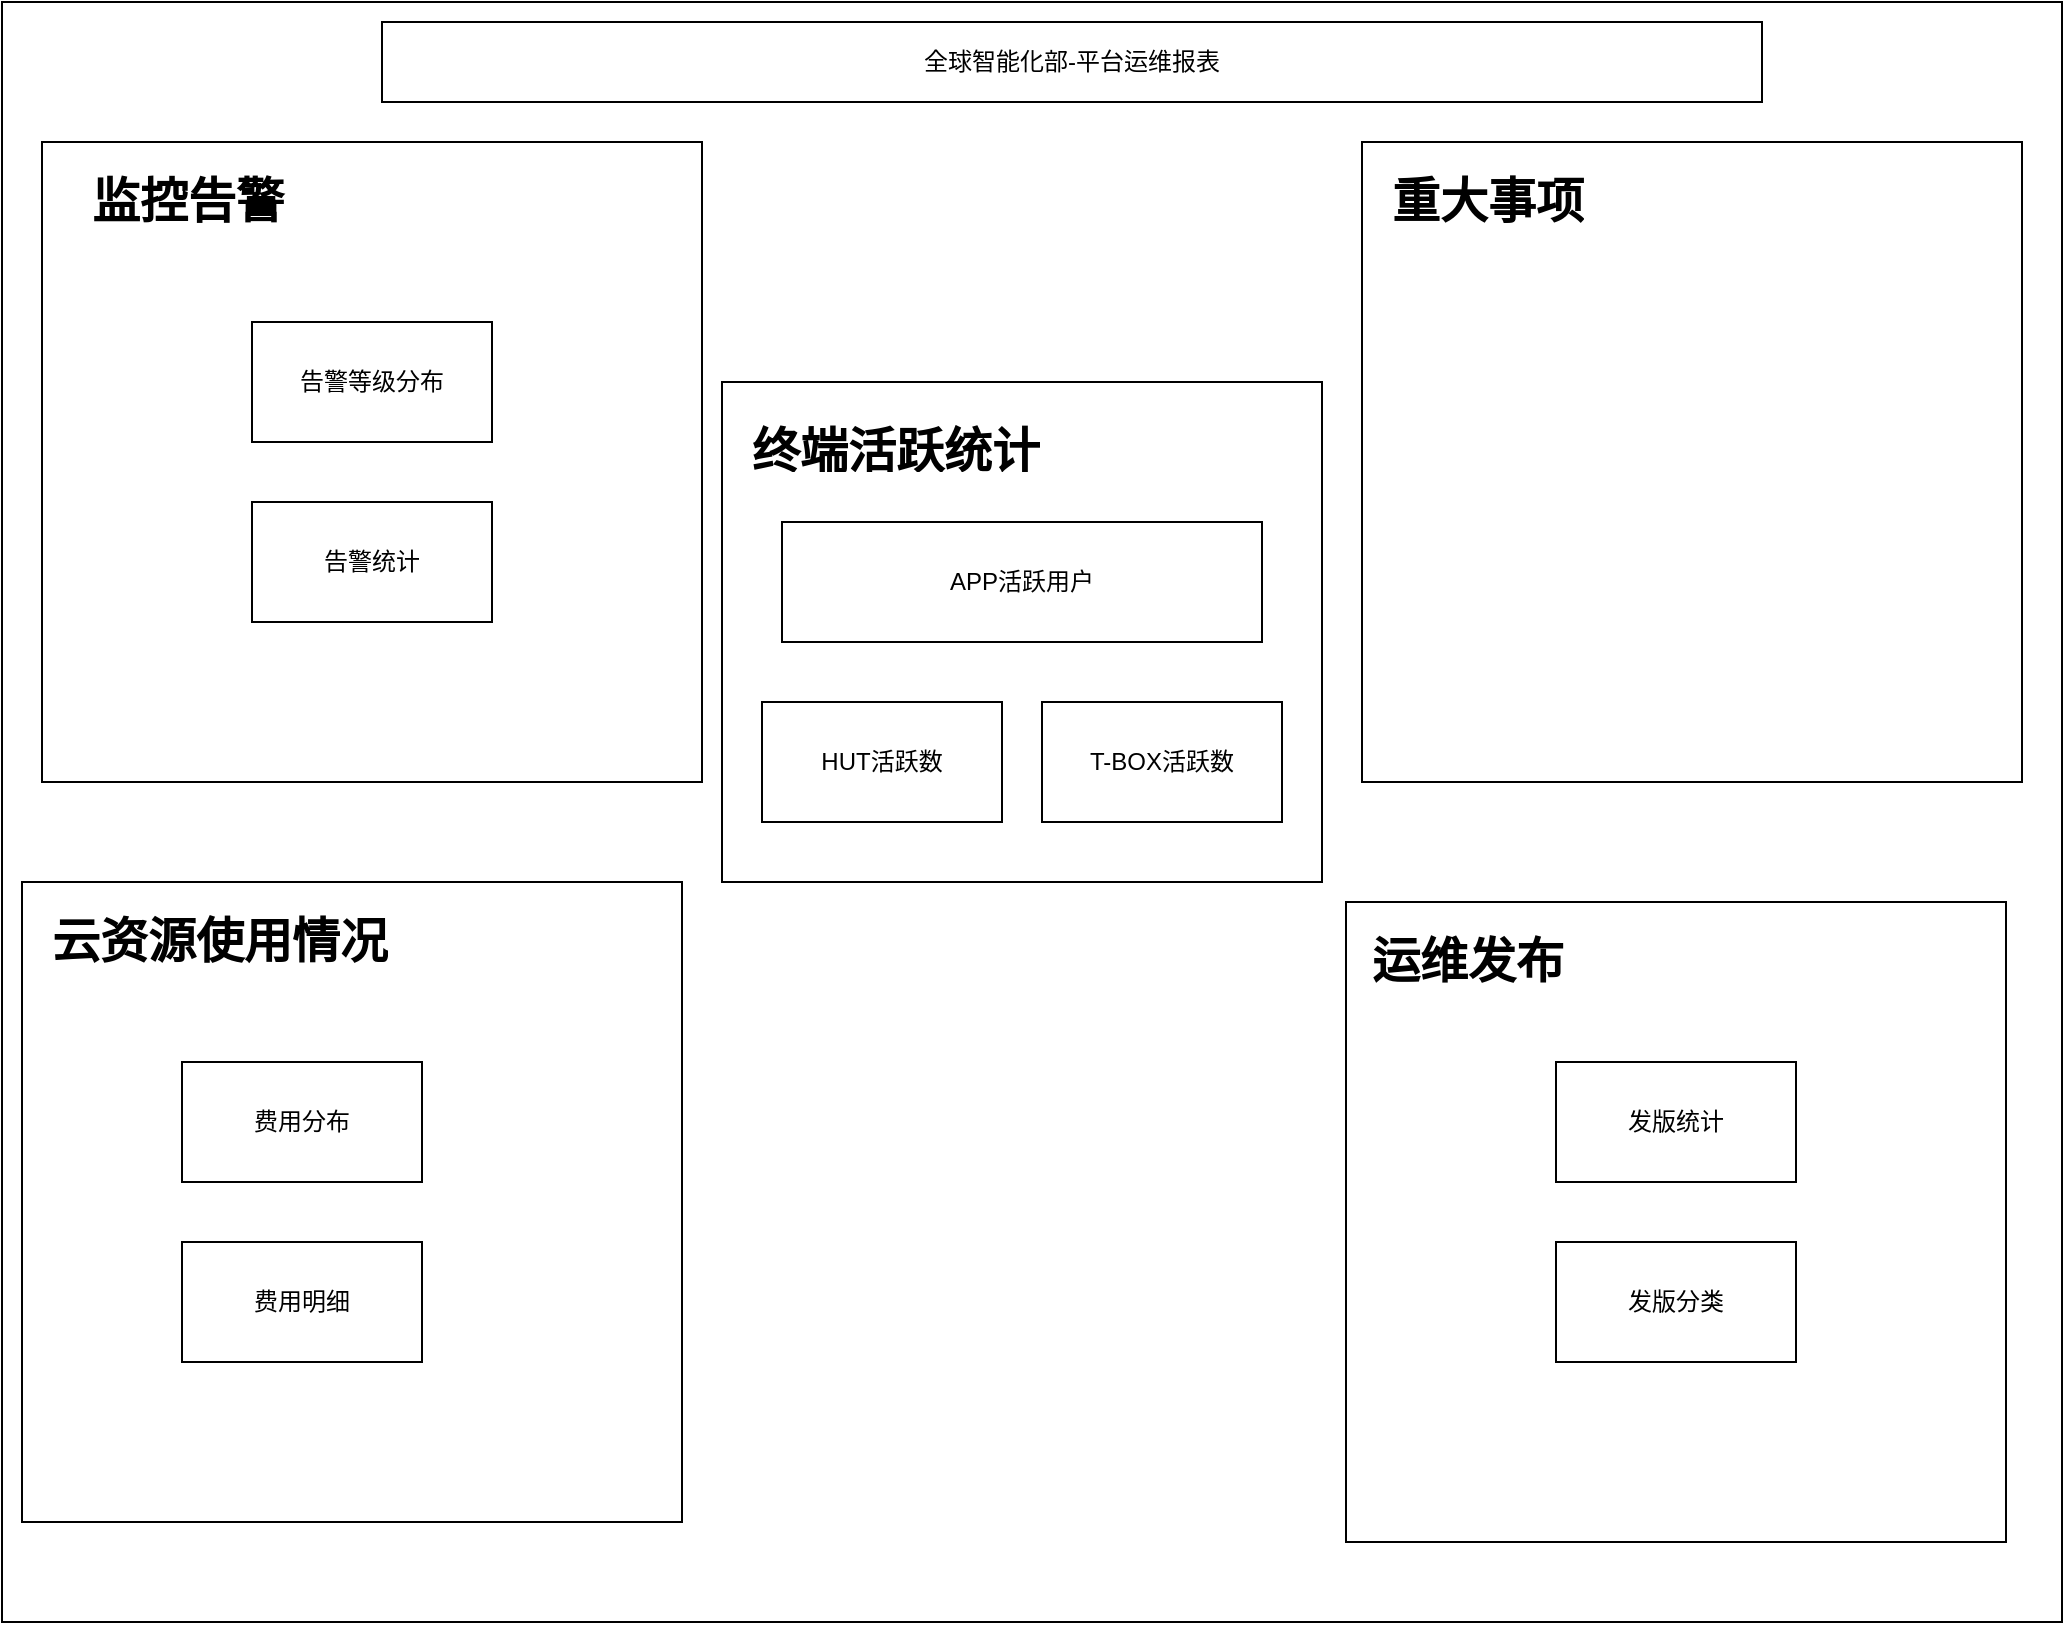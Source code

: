 <mxfile version="15.8.2" type="github">
  <diagram id="Iiyaee4HFlRJPciN_uw2" name="第 1 页">
    <mxGraphModel dx="1422" dy="706" grid="1" gridSize="10" guides="1" tooltips="1" connect="1" arrows="1" fold="1" page="1" pageScale="1" pageWidth="827" pageHeight="1169" math="0" shadow="0">
      <root>
        <mxCell id="0" />
        <mxCell id="1" parent="0" />
        <mxCell id="VM2PkTqM5a7MPVvvmX7i-1" value="" style="rounded=0;whiteSpace=wrap;html=1;" parent="1" vertex="1">
          <mxGeometry x="50" y="10" width="1030" height="810" as="geometry" />
        </mxCell>
        <mxCell id="VM2PkTqM5a7MPVvvmX7i-4" value="" style="rounded=0;whiteSpace=wrap;html=1;" parent="1" vertex="1">
          <mxGeometry x="410" y="200" width="300" height="250" as="geometry" />
        </mxCell>
        <mxCell id="VM2PkTqM5a7MPVvvmX7i-3" value="全球智能化部-平台运维报表" style="rounded=0;whiteSpace=wrap;html=1;" parent="1" vertex="1">
          <mxGeometry x="240" y="20" width="690" height="40" as="geometry" />
        </mxCell>
        <mxCell id="VM2PkTqM5a7MPVvvmX7i-7" value="&lt;h1&gt;终端活跃统计&lt;/h1&gt;" style="text;html=1;strokeColor=none;fillColor=none;spacing=5;spacingTop=-20;whiteSpace=wrap;overflow=hidden;rounded=0;" parent="1" vertex="1">
          <mxGeometry x="420" y="215" width="160" height="30" as="geometry" />
        </mxCell>
        <mxCell id="VM2PkTqM5a7MPVvvmX7i-8" value="APP活跃用户" style="rounded=0;whiteSpace=wrap;html=1;" parent="1" vertex="1">
          <mxGeometry x="440" y="270" width="240" height="60" as="geometry" />
        </mxCell>
        <mxCell id="VM2PkTqM5a7MPVvvmX7i-9" value="T-BOX活跃数" style="rounded=0;whiteSpace=wrap;html=1;" parent="1" vertex="1">
          <mxGeometry x="570" y="360" width="120" height="60" as="geometry" />
        </mxCell>
        <mxCell id="VM2PkTqM5a7MPVvvmX7i-10" value="HUT活跃数" style="rounded=0;whiteSpace=wrap;html=1;" parent="1" vertex="1">
          <mxGeometry x="430" y="360" width="120" height="60" as="geometry" />
        </mxCell>
        <mxCell id="VM2PkTqM5a7MPVvvmX7i-11" value="" style="rounded=0;whiteSpace=wrap;html=1;" parent="1" vertex="1">
          <mxGeometry x="60" y="450" width="330" height="320" as="geometry" />
        </mxCell>
        <mxCell id="VM2PkTqM5a7MPVvvmX7i-13" value="&lt;h1&gt;云资源使用情况&lt;/h1&gt;" style="text;html=1;strokeColor=none;fillColor=none;spacing=5;spacingTop=-20;whiteSpace=wrap;overflow=hidden;rounded=0;" parent="1" vertex="1">
          <mxGeometry x="70" y="460" width="200" height="40" as="geometry" />
        </mxCell>
        <mxCell id="VM2PkTqM5a7MPVvvmX7i-14" value="费用分布" style="rounded=0;whiteSpace=wrap;html=1;" parent="1" vertex="1">
          <mxGeometry x="140" y="540" width="120" height="60" as="geometry" />
        </mxCell>
        <mxCell id="VM2PkTqM5a7MPVvvmX7i-15" value="费用明细" style="rounded=0;whiteSpace=wrap;html=1;" parent="1" vertex="1">
          <mxGeometry x="140" y="630" width="120" height="60" as="geometry" />
        </mxCell>
        <mxCell id="VM2PkTqM5a7MPVvvmX7i-16" value="" style="rounded=0;whiteSpace=wrap;html=1;" parent="1" vertex="1">
          <mxGeometry x="722" y="460" width="330" height="320" as="geometry" />
        </mxCell>
        <mxCell id="VM2PkTqM5a7MPVvvmX7i-17" value="&lt;h1&gt;运维发布&lt;/h1&gt;" style="text;html=1;strokeColor=none;fillColor=none;spacing=5;spacingTop=-20;whiteSpace=wrap;overflow=hidden;rounded=0;" parent="1" vertex="1">
          <mxGeometry x="730" y="470" width="200" height="40" as="geometry" />
        </mxCell>
        <mxCell id="VM2PkTqM5a7MPVvvmX7i-18" value="发版统计" style="rounded=0;whiteSpace=wrap;html=1;" parent="1" vertex="1">
          <mxGeometry x="827" y="540" width="120" height="60" as="geometry" />
        </mxCell>
        <mxCell id="VM2PkTqM5a7MPVvvmX7i-19" value="发版分类" style="rounded=0;whiteSpace=wrap;html=1;" parent="1" vertex="1">
          <mxGeometry x="827" y="630" width="120" height="60" as="geometry" />
        </mxCell>
        <mxCell id="VM2PkTqM5a7MPVvvmX7i-20" value="" style="rounded=0;whiteSpace=wrap;html=1;" parent="1" vertex="1">
          <mxGeometry x="70" y="80" width="330" height="320" as="geometry" />
        </mxCell>
        <mxCell id="VM2PkTqM5a7MPVvvmX7i-21" value="&lt;h1&gt;监控告警&lt;span style=&quot;white-space: pre&quot;&gt; &lt;/span&gt;&lt;/h1&gt;" style="text;html=1;strokeColor=none;fillColor=none;spacing=5;spacingTop=-20;whiteSpace=wrap;overflow=hidden;rounded=0;" parent="1" vertex="1">
          <mxGeometry x="90" y="90" width="200" height="40" as="geometry" />
        </mxCell>
        <mxCell id="VM2PkTqM5a7MPVvvmX7i-22" value="告警等级分布" style="rounded=0;whiteSpace=wrap;html=1;" parent="1" vertex="1">
          <mxGeometry x="175" y="170" width="120" height="60" as="geometry" />
        </mxCell>
        <mxCell id="VM2PkTqM5a7MPVvvmX7i-23" value="告警统计" style="rounded=0;whiteSpace=wrap;html=1;" parent="1" vertex="1">
          <mxGeometry x="175" y="260" width="120" height="60" as="geometry" />
        </mxCell>
        <mxCell id="WhrguuYRj1kSL00OUjZE-3" value="" style="rounded=0;whiteSpace=wrap;html=1;" vertex="1" parent="1">
          <mxGeometry x="730" y="80" width="330" height="320" as="geometry" />
        </mxCell>
        <mxCell id="WhrguuYRj1kSL00OUjZE-4" value="&lt;h1&gt;重大事项&lt;/h1&gt;" style="text;html=1;strokeColor=none;fillColor=none;spacing=5;spacingTop=-20;whiteSpace=wrap;overflow=hidden;rounded=0;" vertex="1" parent="1">
          <mxGeometry x="740" y="90" width="200" height="40" as="geometry" />
        </mxCell>
      </root>
    </mxGraphModel>
  </diagram>
</mxfile>
